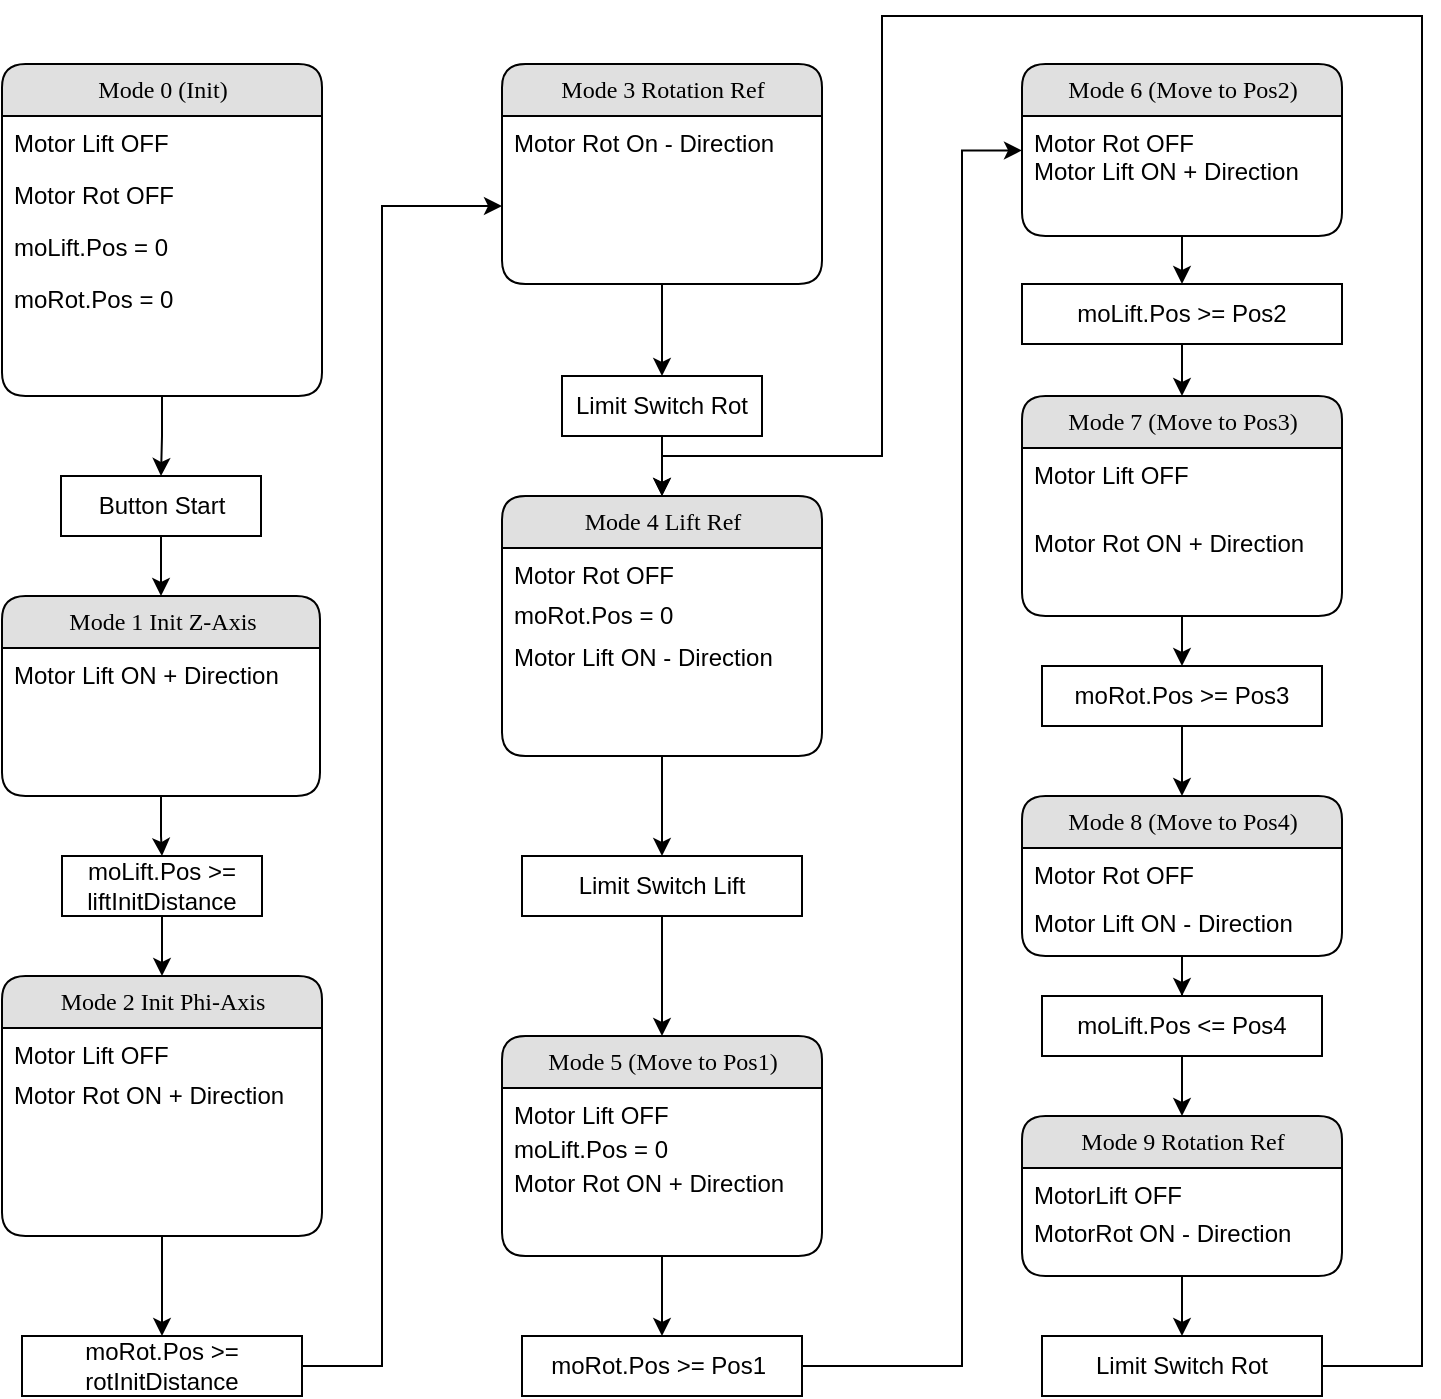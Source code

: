<mxfile version="20.5.3" type="device"><diagram id="corI0clsK7ijeZppxw8D" name="Seite-1"><mxGraphModel dx="1778" dy="947" grid="0" gridSize="10" guides="1" tooltips="1" connect="1" arrows="1" fold="1" page="1" pageScale="1" pageWidth="3300" pageHeight="4681" math="0" shadow="0"><root><mxCell id="0"/><mxCell id="1" parent="0"/><mxCell id="_JOvkp8M3I6TlWDDb48r-1" value="" style="group" parent="1" vertex="1" connectable="0"><mxGeometry x="160" y="74" width="160" height="166" as="geometry"/></mxCell><mxCell id="_JOvkp8M3I6TlWDDb48r-2" value="Mode 0 (Init)" style="swimlane;html=1;fontStyle=0;childLayout=stackLayout;horizontal=1;startSize=26;fillColor=#e0e0e0;horizontalStack=0;resizeParent=1;resizeLast=0;collapsible=1;marginBottom=0;swimlaneFillColor=#ffffff;align=center;rounded=1;shadow=0;comic=0;labelBackgroundColor=none;strokeWidth=1;fontFamily=Verdana;fontSize=12" parent="_JOvkp8M3I6TlWDDb48r-1" vertex="1"><mxGeometry width="160" height="166" as="geometry"/></mxCell><mxCell id="_JOvkp8M3I6TlWDDb48r-3" value="Motor Lift OFF" style="text;html=1;strokeColor=none;fillColor=none;spacingLeft=4;spacingRight=4;whiteSpace=wrap;overflow=hidden;rotatable=0;points=[[0,0.5],[1,0.5]];portConstraint=eastwest;" parent="_JOvkp8M3I6TlWDDb48r-2" vertex="1"><mxGeometry y="26" width="160" height="26" as="geometry"/></mxCell><mxCell id="M56UfC6p0tQGVVwgLbLB-1" value="Motor Rot OFF" style="text;html=1;strokeColor=none;fillColor=none;spacingLeft=4;spacingRight=4;whiteSpace=wrap;overflow=hidden;rotatable=0;points=[[0,0.5],[1,0.5]];portConstraint=eastwest;" parent="_JOvkp8M3I6TlWDDb48r-2" vertex="1"><mxGeometry y="52" width="160" height="26" as="geometry"/></mxCell><mxCell id="M56UfC6p0tQGVVwgLbLB-2" value="moLift.Pos = 0" style="text;html=1;strokeColor=none;fillColor=none;spacingLeft=4;spacingRight=4;whiteSpace=wrap;overflow=hidden;rotatable=0;points=[[0,0.5],[1,0.5]];portConstraint=eastwest;" parent="_JOvkp8M3I6TlWDDb48r-2" vertex="1"><mxGeometry y="78" width="160" height="26" as="geometry"/></mxCell><mxCell id="M56UfC6p0tQGVVwgLbLB-3" value="moRot.Pos = 0" style="text;html=1;strokeColor=none;fillColor=none;spacingLeft=4;spacingRight=4;whiteSpace=wrap;overflow=hidden;rotatable=0;points=[[0,0.5],[1,0.5]];portConstraint=eastwest;" parent="_JOvkp8M3I6TlWDDb48r-2" vertex="1"><mxGeometry y="104" width="160" height="26" as="geometry"/></mxCell><mxCell id="_JOvkp8M3I6TlWDDb48r-8" value="" style="group" parent="1" vertex="1" connectable="0"><mxGeometry x="160" y="530" width="160" height="130" as="geometry"/></mxCell><mxCell id="_JOvkp8M3I6TlWDDb48r-9" value="Mode 2 Init Phi-Axis" style="swimlane;html=1;fontStyle=0;childLayout=stackLayout;horizontal=1;startSize=26;fillColor=#e0e0e0;horizontalStack=0;resizeParent=1;resizeLast=0;collapsible=1;marginBottom=0;swimlaneFillColor=#ffffff;align=center;rounded=1;shadow=0;comic=0;labelBackgroundColor=none;strokeWidth=1;fontFamily=Verdana;fontSize=12" parent="_JOvkp8M3I6TlWDDb48r-8" vertex="1"><mxGeometry width="160" height="130" as="geometry"/></mxCell><mxCell id="_JOvkp8M3I6TlWDDb48r-10" value="Motor Lift OFF" style="text;html=1;strokeColor=none;fillColor=none;spacingLeft=4;spacingRight=4;whiteSpace=wrap;overflow=hidden;rotatable=0;points=[[0,0.5],[1,0.5]];portConstraint=eastwest;" parent="_JOvkp8M3I6TlWDDb48r-9" vertex="1"><mxGeometry y="26" width="160" height="20.361" as="geometry"/></mxCell><mxCell id="_JOvkp8M3I6TlWDDb48r-12" value="Motor Rot ON + Direction" style="text;html=1;strokeColor=none;fillColor=none;spacingLeft=4;spacingRight=4;whiteSpace=wrap;overflow=hidden;rotatable=0;points=[[0,0.5],[1,0.5]];portConstraint=eastwest;" parent="_JOvkp8M3I6TlWDDb48r-9" vertex="1"><mxGeometry y="46.361" width="160" height="20.361" as="geometry"/></mxCell><mxCell id="_JOvkp8M3I6TlWDDb48r-13" style="edgeStyle=orthogonalEdgeStyle;rounded=0;orthogonalLoop=1;jettySize=auto;html=1;entryX=0.5;entryY=0;entryDx=0;entryDy=0;" parent="1" source="_JOvkp8M3I6TlWDDb48r-14" target="_JOvkp8M3I6TlWDDb48r-9" edge="1"><mxGeometry relative="1" as="geometry"/></mxCell><mxCell id="_JOvkp8M3I6TlWDDb48r-14" value="moLift.Pos &amp;gt;= liftInitDistance" style="rounded=0;whiteSpace=wrap;html=1;" parent="1" vertex="1"><mxGeometry x="190" y="470" width="100" height="30" as="geometry"/></mxCell><mxCell id="_JOvkp8M3I6TlWDDb48r-15" value="" style="group" parent="1" vertex="1" connectable="0"><mxGeometry x="410" y="74" width="160" height="110" as="geometry"/></mxCell><mxCell id="_JOvkp8M3I6TlWDDb48r-16" value="Mode 3 Rotation Ref" style="swimlane;html=1;fontStyle=0;childLayout=stackLayout;horizontal=1;startSize=26;fillColor=#e0e0e0;horizontalStack=0;resizeParent=1;resizeLast=0;collapsible=1;marginBottom=0;swimlaneFillColor=#ffffff;align=center;rounded=1;shadow=0;comic=0;labelBackgroundColor=none;strokeWidth=1;fontFamily=Verdana;fontSize=12" parent="_JOvkp8M3I6TlWDDb48r-15" vertex="1"><mxGeometry width="160" height="110.0" as="geometry"/></mxCell><mxCell id="_JOvkp8M3I6TlWDDb48r-17" value="Motor Rot On - Direction" style="text;html=1;strokeColor=none;fillColor=none;spacingLeft=4;spacingRight=4;whiteSpace=wrap;overflow=hidden;rotatable=0;points=[[0,0.5],[1,0.5]];portConstraint=eastwest;" parent="_JOvkp8M3I6TlWDDb48r-16" vertex="1"><mxGeometry y="26" width="160" height="17.229" as="geometry"/></mxCell><mxCell id="_JOvkp8M3I6TlWDDb48r-20" style="edgeStyle=orthogonalEdgeStyle;rounded=0;orthogonalLoop=1;jettySize=auto;html=1;" parent="1" source="_JOvkp8M3I6TlWDDb48r-21" target="_JOvkp8M3I6TlWDDb48r-16" edge="1"><mxGeometry relative="1" as="geometry"><Array as="points"><mxPoint x="350" y="725"/><mxPoint x="350" y="145"/></Array></mxGeometry></mxCell><mxCell id="_JOvkp8M3I6TlWDDb48r-21" value="moRot.Pos &amp;gt;= rotInitDistance" style="rounded=0;whiteSpace=wrap;html=1;" parent="1" vertex="1"><mxGeometry x="170" y="710" width="140" height="30" as="geometry"/></mxCell><mxCell id="_JOvkp8M3I6TlWDDb48r-22" style="edgeStyle=orthogonalEdgeStyle;rounded=0;orthogonalLoop=1;jettySize=auto;html=1;exitX=0.5;exitY=1;exitDx=0;exitDy=0;" parent="1" source="_JOvkp8M3I6TlWDDb48r-9" target="_JOvkp8M3I6TlWDDb48r-21" edge="1"><mxGeometry relative="1" as="geometry"/></mxCell><mxCell id="_JOvkp8M3I6TlWDDb48r-24" value="" style="group" parent="1" vertex="1" connectable="0"><mxGeometry x="160" y="340" width="159" height="100" as="geometry"/></mxCell><mxCell id="_JOvkp8M3I6TlWDDb48r-25" value="Mode 1 Init Z-Axis" style="swimlane;html=1;fontStyle=0;childLayout=stackLayout;horizontal=1;startSize=26;fillColor=#e0e0e0;horizontalStack=0;resizeParent=1;resizeLast=0;collapsible=1;marginBottom=0;swimlaneFillColor=#ffffff;align=center;rounded=1;shadow=0;comic=0;labelBackgroundColor=none;strokeWidth=1;fontFamily=Verdana;fontSize=12" parent="_JOvkp8M3I6TlWDDb48r-24" vertex="1"><mxGeometry width="159" height="100.0" as="geometry"/></mxCell><mxCell id="_JOvkp8M3I6TlWDDb48r-26" value="Motor Lift ON + Direction" style="text;html=1;strokeColor=none;fillColor=none;spacingLeft=4;spacingRight=4;whiteSpace=wrap;overflow=hidden;rotatable=0;points=[[0,0.5],[1,0.5]];portConstraint=eastwest;" parent="_JOvkp8M3I6TlWDDb48r-25" vertex="1"><mxGeometry y="26" width="159" height="15.663" as="geometry"/></mxCell><mxCell id="_JOvkp8M3I6TlWDDb48r-27" style="edgeStyle=orthogonalEdgeStyle;rounded=0;orthogonalLoop=1;jettySize=auto;html=1;entryX=0.5;entryY=0;entryDx=0;entryDy=0;" parent="1" source="_JOvkp8M3I6TlWDDb48r-28" target="_JOvkp8M3I6TlWDDb48r-25" edge="1"><mxGeometry relative="1" as="geometry"/></mxCell><mxCell id="_JOvkp8M3I6TlWDDb48r-28" value="Button Start" style="rounded=0;whiteSpace=wrap;html=1;" parent="1" vertex="1"><mxGeometry x="189.5" y="280" width="100" height="30" as="geometry"/></mxCell><mxCell id="_JOvkp8M3I6TlWDDb48r-29" style="edgeStyle=orthogonalEdgeStyle;rounded=0;orthogonalLoop=1;jettySize=auto;html=1;" parent="1" source="_JOvkp8M3I6TlWDDb48r-2" target="_JOvkp8M3I6TlWDDb48r-28" edge="1"><mxGeometry relative="1" as="geometry"/></mxCell><mxCell id="_JOvkp8M3I6TlWDDb48r-30" style="edgeStyle=orthogonalEdgeStyle;rounded=0;orthogonalLoop=1;jettySize=auto;html=1;entryX=0.5;entryY=0;entryDx=0;entryDy=0;" parent="1" source="_JOvkp8M3I6TlWDDb48r-25" target="_JOvkp8M3I6TlWDDb48r-14" edge="1"><mxGeometry relative="1" as="geometry"/></mxCell><mxCell id="_JOvkp8M3I6TlWDDb48r-31" value="" style="group" parent="1" vertex="1" connectable="0"><mxGeometry x="410" y="290" width="160" height="130" as="geometry"/></mxCell><mxCell id="_JOvkp8M3I6TlWDDb48r-32" value="Mode 4 Lift Ref" style="swimlane;html=1;fontStyle=0;childLayout=stackLayout;horizontal=1;startSize=26;fillColor=#e0e0e0;horizontalStack=0;resizeParent=1;resizeLast=0;collapsible=1;marginBottom=0;swimlaneFillColor=#ffffff;align=center;rounded=1;shadow=0;comic=0;labelBackgroundColor=none;strokeWidth=1;fontFamily=Verdana;fontSize=12" parent="_JOvkp8M3I6TlWDDb48r-31" vertex="1"><mxGeometry width="160" height="130" as="geometry"/></mxCell><mxCell id="_JOvkp8M3I6TlWDDb48r-34" value="Motor Rot OFF" style="text;html=1;strokeColor=none;fillColor=none;spacingLeft=4;spacingRight=4;whiteSpace=wrap;overflow=hidden;rotatable=0;points=[[0,0.5],[1,0.5]];portConstraint=eastwest;" parent="_JOvkp8M3I6TlWDDb48r-32" vertex="1"><mxGeometry y="26" width="160" height="20.361" as="geometry"/></mxCell><mxCell id="M56UfC6p0tQGVVwgLbLB-4" value="moRot.Pos = 0" style="text;html=1;strokeColor=none;fillColor=none;spacingLeft=4;spacingRight=4;whiteSpace=wrap;overflow=hidden;rotatable=0;points=[[0,0.5],[1,0.5]];portConstraint=eastwest;" parent="_JOvkp8M3I6TlWDDb48r-32" vertex="1"><mxGeometry y="46.361" width="160" height="20.361" as="geometry"/></mxCell><mxCell id="M56UfC6p0tQGVVwgLbLB-6" value="Motor Lift ON - Direction" style="text;html=1;strokeColor=none;fillColor=none;spacingLeft=4;spacingRight=4;whiteSpace=wrap;overflow=hidden;rotatable=0;points=[[0,0.5],[1,0.5]];portConstraint=eastwest;" parent="_JOvkp8M3I6TlWDDb48r-32" vertex="1"><mxGeometry y="66.723" width="160" height="20.361" as="geometry"/></mxCell><mxCell id="_JOvkp8M3I6TlWDDb48r-35" style="edgeStyle=orthogonalEdgeStyle;rounded=0;orthogonalLoop=1;jettySize=auto;html=1;entryX=0.5;entryY=0;entryDx=0;entryDy=0;" parent="1" source="_JOvkp8M3I6TlWDDb48r-36" target="_JOvkp8M3I6TlWDDb48r-32" edge="1"><mxGeometry relative="1" as="geometry"/></mxCell><mxCell id="_JOvkp8M3I6TlWDDb48r-36" value="Limit Switch Rot" style="rounded=0;whiteSpace=wrap;html=1;" parent="1" vertex="1"><mxGeometry x="440" y="230" width="100" height="30" as="geometry"/></mxCell><mxCell id="_JOvkp8M3I6TlWDDb48r-37" value="" style="group" parent="1" vertex="1" connectable="0"><mxGeometry x="410" y="560" width="160" height="110" as="geometry"/></mxCell><mxCell id="_JOvkp8M3I6TlWDDb48r-38" value="Mode 5 (Move to Pos1)" style="swimlane;html=1;fontStyle=0;childLayout=stackLayout;horizontal=1;startSize=26;fillColor=#e0e0e0;horizontalStack=0;resizeParent=1;resizeLast=0;collapsible=1;marginBottom=0;swimlaneFillColor=#ffffff;align=center;rounded=1;shadow=0;comic=0;labelBackgroundColor=none;strokeWidth=1;fontFamily=Verdana;fontSize=12" parent="_JOvkp8M3I6TlWDDb48r-37" vertex="1"><mxGeometry width="160" height="110.0" as="geometry"/></mxCell><mxCell id="_JOvkp8M3I6TlWDDb48r-39" value="Motor Lift OFF" style="text;html=1;strokeColor=none;fillColor=none;spacingLeft=4;spacingRight=4;whiteSpace=wrap;overflow=hidden;rotatable=0;points=[[0,0.5],[1,0.5]];portConstraint=eastwest;" parent="_JOvkp8M3I6TlWDDb48r-38" vertex="1"><mxGeometry y="26" width="160" height="17.229" as="geometry"/></mxCell><mxCell id="M56UfC6p0tQGVVwgLbLB-5" value="moLift.Pos = 0" style="text;html=1;strokeColor=none;fillColor=none;spacingLeft=4;spacingRight=4;whiteSpace=wrap;overflow=hidden;rotatable=0;points=[[0,0.5],[1,0.5]];portConstraint=eastwest;" parent="_JOvkp8M3I6TlWDDb48r-38" vertex="1"><mxGeometry y="43.229" width="160" height="16.77" as="geometry"/></mxCell><mxCell id="PdIH3ALJt2s_a3SanX_j-1" value="Motor Rot ON + Direction" style="text;html=1;strokeColor=none;fillColor=none;spacingLeft=4;spacingRight=4;whiteSpace=wrap;overflow=hidden;rotatable=0;points=[[0,0.5],[1,0.5]];portConstraint=eastwest;" vertex="1" parent="_JOvkp8M3I6TlWDDb48r-38"><mxGeometry y="59.999" width="160" height="16.77" as="geometry"/></mxCell><mxCell id="_JOvkp8M3I6TlWDDb48r-40" style="edgeStyle=orthogonalEdgeStyle;rounded=0;orthogonalLoop=1;jettySize=auto;html=1;" parent="1" source="_JOvkp8M3I6TlWDDb48r-41" target="_JOvkp8M3I6TlWDDb48r-38" edge="1"><mxGeometry relative="1" as="geometry"/></mxCell><mxCell id="_JOvkp8M3I6TlWDDb48r-41" value="Limit Switch Lift" style="rounded=0;whiteSpace=wrap;html=1;" parent="1" vertex="1"><mxGeometry x="420" y="470" width="140" height="30" as="geometry"/></mxCell><mxCell id="_JOvkp8M3I6TlWDDb48r-42" style="edgeStyle=orthogonalEdgeStyle;rounded=0;orthogonalLoop=1;jettySize=auto;html=1;exitX=0.5;exitY=1;exitDx=0;exitDy=0;" parent="1" source="_JOvkp8M3I6TlWDDb48r-32" target="_JOvkp8M3I6TlWDDb48r-41" edge="1"><mxGeometry relative="1" as="geometry"/></mxCell><mxCell id="_JOvkp8M3I6TlWDDb48r-43" style="edgeStyle=orthogonalEdgeStyle;rounded=0;orthogonalLoop=1;jettySize=auto;html=1;entryX=0.5;entryY=0;entryDx=0;entryDy=0;" parent="1" source="_JOvkp8M3I6TlWDDb48r-16" target="_JOvkp8M3I6TlWDDb48r-36" edge="1"><mxGeometry relative="1" as="geometry"><Array as="points"><mxPoint x="490" y="230"/><mxPoint x="490" y="230"/></Array></mxGeometry></mxCell><mxCell id="PdIH3ALJt2s_a3SanX_j-23" style="edgeStyle=orthogonalEdgeStyle;rounded=0;orthogonalLoop=1;jettySize=auto;html=1;entryX=0;entryY=0.5;entryDx=0;entryDy=0;" edge="1" parent="1" source="_JOvkp8M3I6TlWDDb48r-44" target="PdIH3ALJt2s_a3SanX_j-4"><mxGeometry relative="1" as="geometry"><mxPoint x="640" y="140" as="targetPoint"/><Array as="points"><mxPoint x="640" y="725"/><mxPoint x="640" y="117"/></Array></mxGeometry></mxCell><mxCell id="_JOvkp8M3I6TlWDDb48r-44" value="moRot.Pos &amp;gt;= Pos1&amp;nbsp;" style="rounded=0;whiteSpace=wrap;html=1;" parent="1" vertex="1"><mxGeometry x="420" y="710" width="140" height="30" as="geometry"/></mxCell><mxCell id="_JOvkp8M3I6TlWDDb48r-45" style="edgeStyle=orthogonalEdgeStyle;rounded=0;orthogonalLoop=1;jettySize=auto;html=1;entryX=0.5;entryY=0;entryDx=0;entryDy=0;" parent="1" source="_JOvkp8M3I6TlWDDb48r-38" target="_JOvkp8M3I6TlWDDb48r-44" edge="1"><mxGeometry relative="1" as="geometry"/></mxCell><mxCell id="PdIH3ALJt2s_a3SanX_j-2" value="" style="group" vertex="1" connectable="0" parent="1"><mxGeometry x="670" y="74" width="160" height="86" as="geometry"/></mxCell><mxCell id="PdIH3ALJt2s_a3SanX_j-3" value="Mode 6 (Move to Pos2)" style="swimlane;html=1;fontStyle=0;childLayout=stackLayout;horizontal=1;startSize=26;fillColor=#e0e0e0;horizontalStack=0;resizeParent=1;resizeLast=0;collapsible=1;marginBottom=0;swimlaneFillColor=#ffffff;align=center;rounded=1;shadow=0;comic=0;labelBackgroundColor=none;strokeWidth=1;fontFamily=Verdana;fontSize=12" vertex="1" parent="PdIH3ALJt2s_a3SanX_j-2"><mxGeometry width="160" height="86.0" as="geometry"/></mxCell><mxCell id="PdIH3ALJt2s_a3SanX_j-4" value="Motor Rot OFF&lt;br style=&quot;font-size: 12px;&quot;&gt;Motor Lift ON + Direction" style="text;html=1;strokeColor=none;fillColor=none;spacingLeft=4;spacingRight=4;whiteSpace=wrap;overflow=hidden;rotatable=0;points=[[0,0.5],[1,0.5]];portConstraint=eastwest;fontSize=12;spacingBottom=2;" vertex="1" parent="PdIH3ALJt2s_a3SanX_j-3"><mxGeometry y="26" width="160" height="34.4" as="geometry"/></mxCell><mxCell id="PdIH3ALJt2s_a3SanX_j-5" value="" style="group" vertex="1" connectable="0" parent="1"><mxGeometry x="670" y="270" width="160" height="90" as="geometry"/></mxCell><mxCell id="PdIH3ALJt2s_a3SanX_j-6" value="Mode 7 (Move to Pos3)" style="swimlane;html=1;fontStyle=0;childLayout=stackLayout;horizontal=1;startSize=26;fillColor=#e0e0e0;horizontalStack=0;resizeParent=1;resizeLast=0;collapsible=1;marginBottom=0;swimlaneFillColor=#ffffff;align=center;rounded=1;shadow=0;comic=0;labelBackgroundColor=none;strokeWidth=1;fontFamily=Verdana;fontSize=12" vertex="1" parent="PdIH3ALJt2s_a3SanX_j-5"><mxGeometry y="-30" width="160" height="110" as="geometry"/></mxCell><mxCell id="PdIH3ALJt2s_a3SanX_j-7" value="Motor Lift OFF" style="text;html=1;strokeColor=none;fillColor=none;spacingLeft=4;spacingRight=4;whiteSpace=wrap;overflow=hidden;rotatable=0;points=[[0,0.5],[1,0.5]];portConstraint=eastwest;" vertex="1" parent="PdIH3ALJt2s_a3SanX_j-6"><mxGeometry y="26" width="160" height="34.1" as="geometry"/></mxCell><mxCell id="PdIH3ALJt2s_a3SanX_j-9" value="Motor Rot ON + Direction" style="text;html=1;strokeColor=none;fillColor=none;spacingLeft=4;spacingRight=4;whiteSpace=wrap;overflow=hidden;rotatable=0;points=[[0,0.5],[1,0.5]];portConstraint=eastwest;" vertex="1" parent="PdIH3ALJt2s_a3SanX_j-6"><mxGeometry y="60.1" width="160" height="29.9" as="geometry"/></mxCell><mxCell id="PdIH3ALJt2s_a3SanX_j-10" style="edgeStyle=orthogonalEdgeStyle;rounded=0;orthogonalLoop=1;jettySize=auto;html=1;entryX=0.5;entryY=0;entryDx=0;entryDy=0;" edge="1" parent="1" source="PdIH3ALJt2s_a3SanX_j-11" target="PdIH3ALJt2s_a3SanX_j-6"><mxGeometry relative="1" as="geometry"/></mxCell><mxCell id="PdIH3ALJt2s_a3SanX_j-11" value="moLift.Pos &amp;gt;= Pos2" style="rounded=0;whiteSpace=wrap;html=1;" vertex="1" parent="1"><mxGeometry x="670" y="184" width="160" height="30" as="geometry"/></mxCell><mxCell id="PdIH3ALJt2s_a3SanX_j-12" value="" style="group" vertex="1" connectable="0" parent="1"><mxGeometry x="670" y="440" width="160" height="90" as="geometry"/></mxCell><mxCell id="PdIH3ALJt2s_a3SanX_j-13" value="Mode 8 (Move to Pos4)" style="swimlane;html=1;fontStyle=0;childLayout=stackLayout;horizontal=1;startSize=26;fillColor=#e0e0e0;horizontalStack=0;resizeParent=1;resizeLast=0;collapsible=1;marginBottom=0;swimlaneFillColor=#ffffff;align=center;rounded=1;shadow=0;comic=0;labelBackgroundColor=none;strokeWidth=1;fontFamily=Verdana;fontSize=12" vertex="1" parent="PdIH3ALJt2s_a3SanX_j-12"><mxGeometry width="160" height="80" as="geometry"/></mxCell><mxCell id="PdIH3ALJt2s_a3SanX_j-14" value="Motor Rot OFF" style="text;html=1;strokeColor=none;fillColor=none;spacingLeft=4;spacingRight=4;whiteSpace=wrap;overflow=hidden;rotatable=0;points=[[0,0.5],[1,0.5]];portConstraint=eastwest;" vertex="1" parent="PdIH3ALJt2s_a3SanX_j-13"><mxGeometry y="26" width="160" height="24" as="geometry"/></mxCell><mxCell id="PdIH3ALJt2s_a3SanX_j-15" value="Motor Lift ON - Direction" style="text;html=1;strokeColor=none;fillColor=none;spacingLeft=4;spacingRight=4;whiteSpace=wrap;overflow=hidden;rotatable=0;points=[[0,0.5],[1,0.5]];portConstraint=eastwest;" vertex="1" parent="PdIH3ALJt2s_a3SanX_j-13"><mxGeometry y="50" width="160" height="29.9" as="geometry"/></mxCell><mxCell id="PdIH3ALJt2s_a3SanX_j-17" style="edgeStyle=orthogonalEdgeStyle;rounded=0;orthogonalLoop=1;jettySize=auto;html=1;" edge="1" parent="1" source="PdIH3ALJt2s_a3SanX_j-18" target="PdIH3ALJt2s_a3SanX_j-13"><mxGeometry relative="1" as="geometry"/></mxCell><mxCell id="PdIH3ALJt2s_a3SanX_j-18" value="moRot.Pos &amp;gt;= Pos3" style="rounded=0;whiteSpace=wrap;html=1;" vertex="1" parent="1"><mxGeometry x="680" y="375" width="140" height="30" as="geometry"/></mxCell><mxCell id="PdIH3ALJt2s_a3SanX_j-19" style="edgeStyle=orthogonalEdgeStyle;rounded=0;orthogonalLoop=1;jettySize=auto;html=1;exitX=0.5;exitY=1;exitDx=0;exitDy=0;" edge="1" parent="1" source="PdIH3ALJt2s_a3SanX_j-6" target="PdIH3ALJt2s_a3SanX_j-18"><mxGeometry relative="1" as="geometry"/></mxCell><mxCell id="PdIH3ALJt2s_a3SanX_j-32" style="edgeStyle=orthogonalEdgeStyle;rounded=0;orthogonalLoop=1;jettySize=auto;html=1;fontSize=12;" edge="1" parent="1" source="PdIH3ALJt2s_a3SanX_j-21" target="PdIH3ALJt2s_a3SanX_j-25"><mxGeometry relative="1" as="geometry"/></mxCell><mxCell id="PdIH3ALJt2s_a3SanX_j-21" value="moLift.Pos &amp;lt;= Pos4" style="rounded=0;whiteSpace=wrap;html=1;" vertex="1" parent="1"><mxGeometry x="680" y="540" width="140" height="30" as="geometry"/></mxCell><mxCell id="PdIH3ALJt2s_a3SanX_j-22" style="edgeStyle=orthogonalEdgeStyle;rounded=0;orthogonalLoop=1;jettySize=auto;html=1;entryX=0.5;entryY=0;entryDx=0;entryDy=0;" edge="1" parent="1" source="PdIH3ALJt2s_a3SanX_j-13" target="PdIH3ALJt2s_a3SanX_j-21"><mxGeometry relative="1" as="geometry"/></mxCell><mxCell id="PdIH3ALJt2s_a3SanX_j-24" value="" style="group" vertex="1" connectable="0" parent="1"><mxGeometry x="670" y="600" width="160" height="80" as="geometry"/></mxCell><mxCell id="PdIH3ALJt2s_a3SanX_j-25" value="Mode 9 Rotation Ref" style="swimlane;html=1;fontStyle=0;childLayout=stackLayout;horizontal=1;startSize=26;fillColor=#e0e0e0;horizontalStack=0;resizeParent=1;resizeLast=0;collapsible=1;marginBottom=0;swimlaneFillColor=#ffffff;align=center;rounded=1;shadow=0;comic=0;labelBackgroundColor=none;strokeWidth=1;fontFamily=Verdana;fontSize=12" vertex="1" parent="PdIH3ALJt2s_a3SanX_j-24"><mxGeometry width="160" height="80.0" as="geometry"/></mxCell><mxCell id="PdIH3ALJt2s_a3SanX_j-26" value="MotorLift OFF" style="text;html=1;strokeColor=none;fillColor=none;spacingLeft=4;spacingRight=4;whiteSpace=wrap;overflow=hidden;rotatable=0;points=[[0,0.5],[1,0.5]];portConstraint=eastwest;" vertex="1" parent="PdIH3ALJt2s_a3SanX_j-25"><mxGeometry y="26" width="160" height="19.2" as="geometry"/></mxCell><mxCell id="PdIH3ALJt2s_a3SanX_j-28" value="MotorRot ON - Direction" style="text;html=1;strokeColor=none;fillColor=none;spacingLeft=4;spacingRight=4;whiteSpace=wrap;overflow=hidden;rotatable=0;points=[[0,0.5],[1,0.5]];portConstraint=eastwest;" vertex="1" parent="PdIH3ALJt2s_a3SanX_j-25"><mxGeometry y="45.2" width="160" height="18.472" as="geometry"/></mxCell><mxCell id="PdIH3ALJt2s_a3SanX_j-33" style="edgeStyle=orthogonalEdgeStyle;rounded=0;orthogonalLoop=1;jettySize=auto;html=1;fontSize=12;" edge="1" parent="1" source="PdIH3ALJt2s_a3SanX_j-29"><mxGeometry relative="1" as="geometry"><mxPoint x="490" y="290" as="targetPoint"/><Array as="points"><mxPoint x="870" y="725"/><mxPoint x="870" y="50"/><mxPoint x="600" y="50"/><mxPoint x="600" y="270"/><mxPoint x="490" y="270"/><mxPoint x="490" y="290"/></Array></mxGeometry></mxCell><mxCell id="PdIH3ALJt2s_a3SanX_j-29" value="Limit Switch Rot" style="rounded=0;whiteSpace=wrap;html=1;" vertex="1" parent="1"><mxGeometry x="680" y="710" width="140" height="30" as="geometry"/></mxCell><mxCell id="PdIH3ALJt2s_a3SanX_j-30" style="edgeStyle=orthogonalEdgeStyle;rounded=0;orthogonalLoop=1;jettySize=auto;html=1;entryX=0.5;entryY=0;entryDx=0;entryDy=0;" edge="1" parent="1" source="PdIH3ALJt2s_a3SanX_j-25" target="PdIH3ALJt2s_a3SanX_j-29"><mxGeometry relative="1" as="geometry"/></mxCell><mxCell id="PdIH3ALJt2s_a3SanX_j-31" style="edgeStyle=orthogonalEdgeStyle;rounded=0;orthogonalLoop=1;jettySize=auto;html=1;entryX=0.5;entryY=0;entryDx=0;entryDy=0;fontSize=12;" edge="1" parent="1" source="PdIH3ALJt2s_a3SanX_j-3" target="PdIH3ALJt2s_a3SanX_j-11"><mxGeometry relative="1" as="geometry"/></mxCell></root></mxGraphModel></diagram></mxfile>